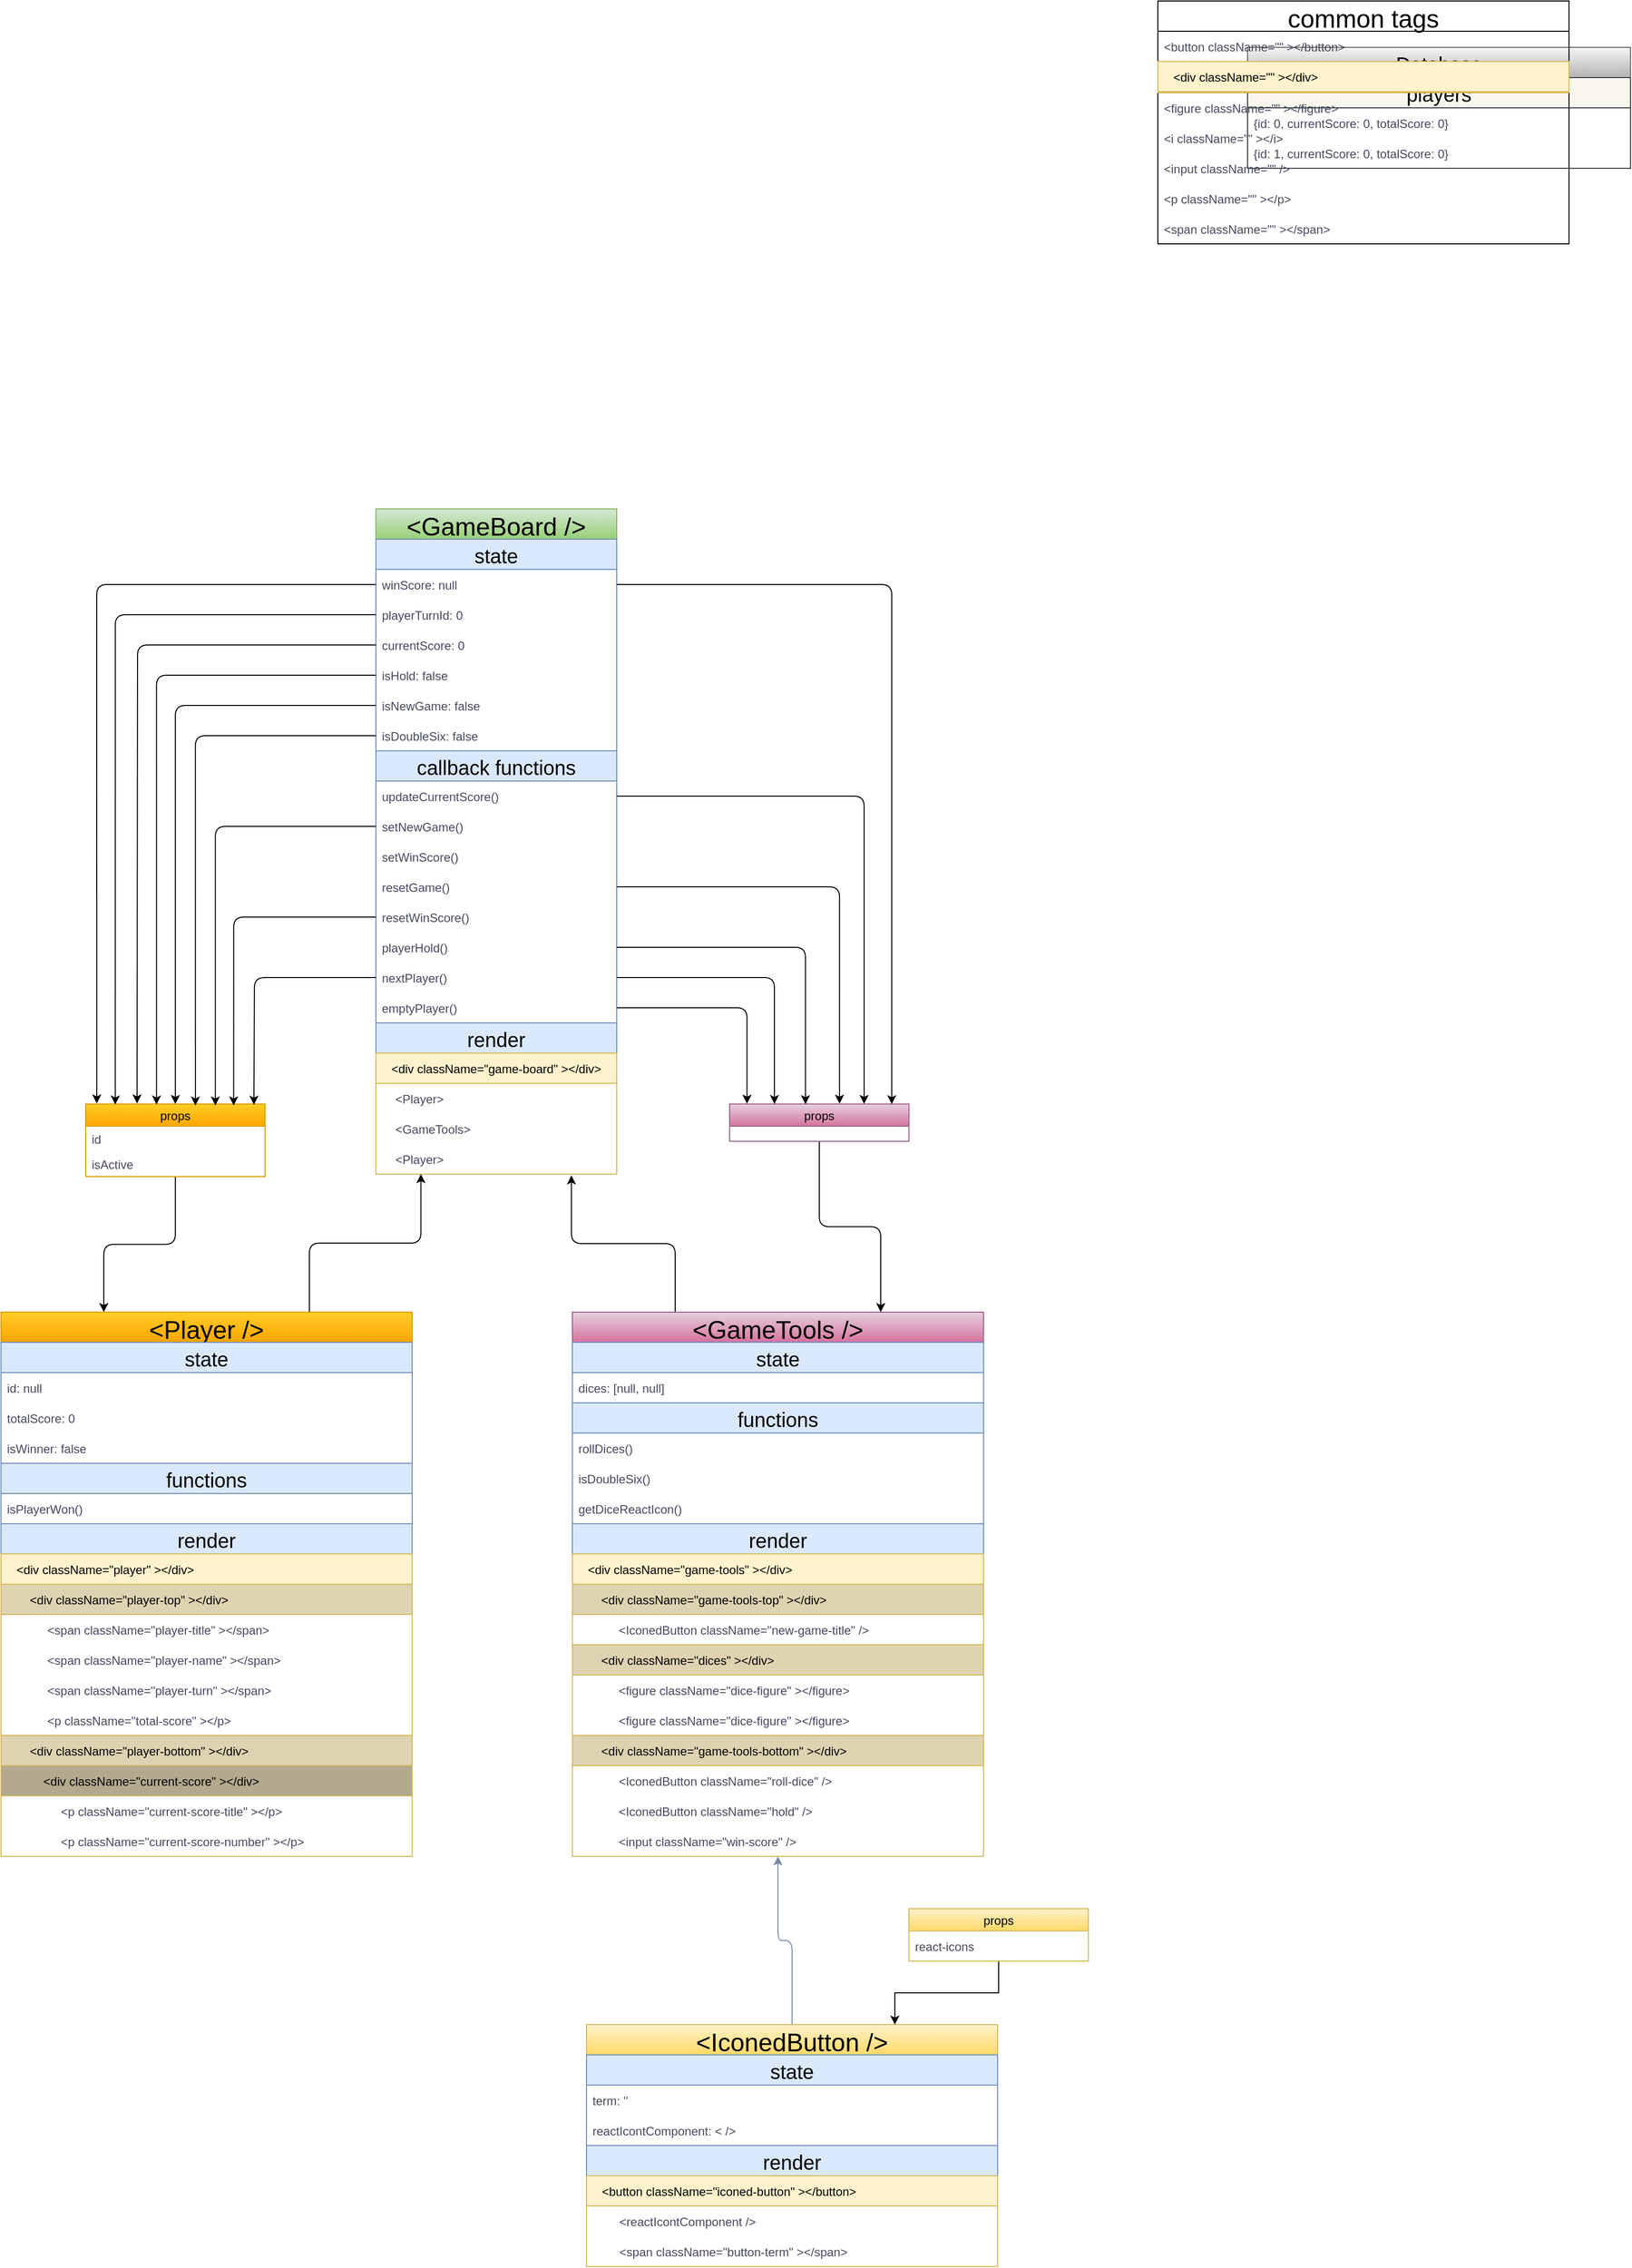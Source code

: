 <mxfile version="16.0.0" type="github">
  <diagram id="LLFjFS0imtfJhxgkr9Xb" name="Page-1">
    <mxGraphModel dx="5058" dy="4344" grid="0" gridSize="10" guides="1" tooltips="1" connect="1" arrows="1" fold="1" page="0" pageScale="1" pageWidth="850" pageHeight="1100" math="0" shadow="0">
      <root>
        <mxCell id="0" />
        <mxCell id="1" parent="0" />
        <mxCell id="cvQm_BtGMacaFVqX-ueh-114" style="edgeStyle=elbowEdgeStyle;rounded=1;sketch=0;orthogonalLoop=1;jettySize=auto;elbow=vertical;html=1;shadow=0;fontSize=12;fontColor=#46495D;strokeColor=#000000;exitX=0.25;exitY=0;exitDx=0;exitDy=0;entryX=0.812;entryY=1.045;entryDx=0;entryDy=0;entryPerimeter=0;" parent="1" source="cvQm_BtGMacaFVqX-ueh-360" target="cvQm_BtGMacaFVqX-ueh-317" edge="1">
          <mxGeometry relative="1" as="geometry">
            <mxPoint x="-581.5" y="-734.0" as="sourcePoint" />
            <mxPoint x="-883" y="-885" as="targetPoint" />
          </mxGeometry>
        </mxCell>
        <mxCell id="cvQm_BtGMacaFVqX-ueh-125" style="edgeStyle=orthogonalEdgeStyle;rounded=1;sketch=0;orthogonalLoop=1;jettySize=auto;html=1;entryX=0.75;entryY=0;entryDx=0;entryDy=0;shadow=0;fontSize=12;fontColor=#46495D;elbow=vertical;strokeColor=#000000;exitX=0.5;exitY=1;exitDx=0;exitDy=0;" parent="1" source="cvQm_BtGMacaFVqX-ueh-249" target="cvQm_BtGMacaFVqX-ueh-360" edge="1">
          <mxGeometry relative="1" as="geometry">
            <mxPoint x="-408.478" y="-835.0" as="sourcePoint" />
            <mxPoint x="-280.5" y="-734.0" as="targetPoint" />
          </mxGeometry>
        </mxCell>
        <mxCell id="cvQm_BtGMacaFVqX-ueh-249" value="props" style="swimlane;fontStyle=0;childLayout=stackLayout;horizontal=1;startSize=22;horizontalStack=0;resizeParent=1;resizeParentMax=0;resizeLast=0;collapsible=1;marginBottom=0;rounded=0;shadow=0;glass=0;sketch=0;strokeColor=#996185;fillColor=#e6d0de;direction=east;gradientColor=#d5739d;" parent="1" vertex="1">
          <mxGeometry x="-711" y="-979.5" width="178" height="37" as="geometry">
            <mxRectangle x="-370" y="-1080" width="46" height="22" as="alternateBounds" />
          </mxGeometry>
        </mxCell>
        <mxCell id="cvQm_BtGMacaFVqX-ueh-398" style="edgeStyle=orthogonalEdgeStyle;curved=0;rounded=1;sketch=0;orthogonalLoop=1;jettySize=auto;html=1;entryX=0.25;entryY=0;entryDx=0;entryDy=0;fontSize=25;fontColor=#46495D;strokeColor=#000000;fillColor=#B2C9AB;" parent="1" source="cvQm_BtGMacaFVqX-ueh-261" target="cvQm_BtGMacaFVqX-ueh-323" edge="1">
          <mxGeometry relative="1" as="geometry" />
        </mxCell>
        <mxCell id="cvQm_BtGMacaFVqX-ueh-261" value="props" style="swimlane;fontStyle=0;childLayout=stackLayout;horizontal=1;startSize=22;horizontalStack=0;resizeParent=1;resizeParentMax=0;resizeLast=0;collapsible=1;marginBottom=0;rounded=0;shadow=0;glass=0;sketch=0;strokeColor=#d79b00;fillColor=#ffcd28;direction=east;gradientColor=#ffa500;" parent="1" vertex="1">
          <mxGeometry x="-1350" y="-979.5" width="178" height="72" as="geometry">
            <mxRectangle x="-370" y="-1080" width="46" height="22" as="alternateBounds" />
          </mxGeometry>
        </mxCell>
        <mxCell id="cvQm_BtGMacaFVqX-ueh-264" value="id" style="text;strokeColor=none;fillColor=none;align=left;verticalAlign=middle;spacingLeft=4;spacingRight=4;overflow=hidden;points=[[0,0.5],[1,0.5]];portConstraint=eastwest;rotatable=0;rounded=0;shadow=1;glass=1;sketch=1;fontColor=#46495D;" parent="cvQm_BtGMacaFVqX-ueh-261" vertex="1">
          <mxGeometry y="22" width="178" height="25" as="geometry" />
        </mxCell>
        <mxCell id="cvQm_BtGMacaFVqX-ueh-440" value="isActive" style="text;strokeColor=none;fillColor=none;align=left;verticalAlign=middle;spacingLeft=4;spacingRight=4;overflow=hidden;points=[[0,0.5],[1,0.5]];portConstraint=eastwest;rotatable=0;rounded=0;shadow=1;glass=1;sketch=1;fontColor=#46495D;" parent="cvQm_BtGMacaFVqX-ueh-261" vertex="1">
          <mxGeometry y="47" width="178" height="25" as="geometry" />
        </mxCell>
        <mxCell id="cvQm_BtGMacaFVqX-ueh-300" value="&lt;GameBoard /&gt;" style="swimlane;fontStyle=0;childLayout=stackLayout;horizontal=1;startSize=30;horizontalStack=0;resizeParent=1;resizeParentMax=0;resizeLast=0;collapsible=1;marginBottom=0;rounded=0;shadow=0;glass=0;sketch=0;strokeColor=#82b366;fillColor=#d5e8d4;fontSize=25;gradientColor=#97d077;" parent="1" vertex="1">
          <mxGeometry x="-1062" y="-1570" width="239" height="660" as="geometry">
            <mxRectangle x="-1085" y="-1375" width="286" height="30" as="alternateBounds" />
          </mxGeometry>
        </mxCell>
        <mxCell id="cvQm_BtGMacaFVqX-ueh-285" value="state" style="swimlane;fontStyle=0;childLayout=stackLayout;horizontal=1;startSize=30;horizontalStack=0;resizeParent=1;resizeParentMax=0;resizeLast=0;collapsible=1;marginBottom=0;rounded=0;shadow=0;glass=0;sketch=0;strokeColor=#6c8ebf;fillColor=#dae8fc;fontSize=20;" parent="cvQm_BtGMacaFVqX-ueh-300" vertex="1">
          <mxGeometry y="30" width="239" height="210" as="geometry">
            <mxRectangle y="30" width="408" height="30" as="alternateBounds" />
          </mxGeometry>
        </mxCell>
        <mxCell id="cvQm_BtGMacaFVqX-ueh-286" value="winScore: null" style="text;strokeColor=none;fillColor=none;align=left;verticalAlign=middle;spacingLeft=4;spacingRight=4;overflow=hidden;points=[[0,0.5],[1,0.5]];portConstraint=eastwest;rotatable=0;rounded=0;shadow=0;glass=0;sketch=0;fontColor=#46495D;" parent="cvQm_BtGMacaFVqX-ueh-285" vertex="1">
          <mxGeometry y="30" width="239" height="30" as="geometry" />
        </mxCell>
        <mxCell id="cvQm_BtGMacaFVqX-ueh-289" value="playerTurnId: 0" style="text;strokeColor=none;fillColor=none;align=left;verticalAlign=middle;spacingLeft=4;spacingRight=4;overflow=hidden;points=[[0,0.5],[1,0.5]];portConstraint=eastwest;rotatable=0;rounded=0;shadow=0;glass=0;sketch=0;fontColor=#46495D;" parent="cvQm_BtGMacaFVqX-ueh-285" vertex="1">
          <mxGeometry y="60" width="239" height="30" as="geometry" />
        </mxCell>
        <mxCell id="cvQm_BtGMacaFVqX-ueh-441" value="currentScore: 0" style="text;strokeColor=none;fillColor=none;align=left;verticalAlign=middle;spacingLeft=4;spacingRight=4;overflow=hidden;points=[[0,0.5],[1,0.5]];portConstraint=eastwest;rotatable=0;rounded=0;shadow=0;glass=0;sketch=0;fontColor=#46495D;" parent="cvQm_BtGMacaFVqX-ueh-285" vertex="1">
          <mxGeometry y="90" width="239" height="30" as="geometry" />
        </mxCell>
        <mxCell id="60qS3H8WrAcMW_GrnRE3-1" value="isHold: false" style="text;strokeColor=none;fillColor=none;align=left;verticalAlign=middle;spacingLeft=4;spacingRight=4;overflow=hidden;points=[[0,0.5],[1,0.5]];portConstraint=eastwest;rotatable=0;rounded=0;shadow=0;glass=0;sketch=0;fontColor=#46495D;" parent="cvQm_BtGMacaFVqX-ueh-285" vertex="1">
          <mxGeometry y="120" width="239" height="30" as="geometry" />
        </mxCell>
        <mxCell id="60qS3H8WrAcMW_GrnRE3-2" value="isNewGame: false" style="text;strokeColor=none;fillColor=none;align=left;verticalAlign=middle;spacingLeft=4;spacingRight=4;overflow=hidden;points=[[0,0.5],[1,0.5]];portConstraint=eastwest;rotatable=0;rounded=0;shadow=0;glass=0;sketch=0;fontColor=#46495D;" parent="cvQm_BtGMacaFVqX-ueh-285" vertex="1">
          <mxGeometry y="150" width="239" height="30" as="geometry" />
        </mxCell>
        <mxCell id="60qS3H8WrAcMW_GrnRE3-3" value="isDoubleSix: false" style="text;strokeColor=none;fillColor=none;align=left;verticalAlign=middle;spacingLeft=4;spacingRight=4;overflow=hidden;points=[[0,0.5],[1,0.5]];portConstraint=eastwest;rotatable=0;rounded=0;shadow=0;glass=0;sketch=0;fontColor=#46495D;" parent="cvQm_BtGMacaFVqX-ueh-285" vertex="1">
          <mxGeometry y="180" width="239" height="30" as="geometry" />
        </mxCell>
        <mxCell id="cvQm_BtGMacaFVqX-ueh-305" value="callback functions" style="swimlane;fontStyle=0;childLayout=stackLayout;horizontal=1;startSize=30;horizontalStack=0;resizeParent=1;resizeParentMax=0;resizeLast=0;collapsible=1;marginBottom=0;rounded=0;shadow=0;glass=0;sketch=0;strokeColor=#6c8ebf;fillColor=#dae8fc;fontSize=20;" parent="cvQm_BtGMacaFVqX-ueh-300" vertex="1">
          <mxGeometry y="240" width="239" height="270" as="geometry">
            <mxRectangle y="180" width="408" height="30" as="alternateBounds" />
          </mxGeometry>
        </mxCell>
        <mxCell id="cvQm_BtGMacaFVqX-ueh-307" value="updateCurrentScore()" style="text;strokeColor=none;fillColor=none;align=left;verticalAlign=middle;spacingLeft=4;spacingRight=4;overflow=hidden;points=[[0,0.5],[1,0.5]];portConstraint=eastwest;rotatable=0;rounded=0;shadow=0;glass=0;sketch=0;fontColor=#46495D;" parent="cvQm_BtGMacaFVqX-ueh-305" vertex="1">
          <mxGeometry y="30" width="239" height="30" as="geometry" />
        </mxCell>
        <mxCell id="60qS3H8WrAcMW_GrnRE3-28" value="setNewGame()" style="text;strokeColor=none;fillColor=none;align=left;verticalAlign=middle;spacingLeft=4;spacingRight=4;overflow=hidden;points=[[0,0.5],[1,0.5]];portConstraint=eastwest;rotatable=0;rounded=0;shadow=0;glass=0;sketch=0;fontColor=#46495D;" parent="cvQm_BtGMacaFVqX-ueh-305" vertex="1">
          <mxGeometry y="60" width="239" height="30" as="geometry" />
        </mxCell>
        <mxCell id="60qS3H8WrAcMW_GrnRE3-6" value="setWinScore()" style="text;strokeColor=none;fillColor=none;align=left;verticalAlign=middle;spacingLeft=4;spacingRight=4;overflow=hidden;points=[[0,0.5],[1,0.5]];portConstraint=eastwest;rotatable=0;rounded=0;shadow=0;glass=0;sketch=0;fontColor=#46495D;" parent="cvQm_BtGMacaFVqX-ueh-305" vertex="1">
          <mxGeometry y="90" width="239" height="30" as="geometry" />
        </mxCell>
        <mxCell id="60qS3H8WrAcMW_GrnRE3-29" value="resetGame()" style="text;strokeColor=none;fillColor=none;align=left;verticalAlign=middle;spacingLeft=4;spacingRight=4;overflow=hidden;points=[[0,0.5],[1,0.5]];portConstraint=eastwest;rotatable=0;rounded=0;shadow=0;glass=0;sketch=0;fontColor=#46495D;" parent="cvQm_BtGMacaFVqX-ueh-305" vertex="1">
          <mxGeometry y="120" width="239" height="30" as="geometry" />
        </mxCell>
        <mxCell id="60qS3H8WrAcMW_GrnRE3-27" value="resetWinScore()" style="text;strokeColor=none;fillColor=none;align=left;verticalAlign=middle;spacingLeft=4;spacingRight=4;overflow=hidden;points=[[0,0.5],[1,0.5]];portConstraint=eastwest;rotatable=0;rounded=0;shadow=0;glass=0;sketch=0;fontColor=#46495D;" parent="cvQm_BtGMacaFVqX-ueh-305" vertex="1">
          <mxGeometry y="150" width="239" height="30" as="geometry" />
        </mxCell>
        <mxCell id="cvQm_BtGMacaFVqX-ueh-308" value="playerHold()" style="text;strokeColor=none;fillColor=none;align=left;verticalAlign=middle;spacingLeft=4;spacingRight=4;overflow=hidden;points=[[0,0.5],[1,0.5]];portConstraint=eastwest;rotatable=0;rounded=0;shadow=0;glass=0;sketch=0;fontColor=#46495D;" parent="cvQm_BtGMacaFVqX-ueh-305" vertex="1">
          <mxGeometry y="180" width="239" height="30" as="geometry" />
        </mxCell>
        <mxCell id="cvQm_BtGMacaFVqX-ueh-309" value="nextPlayer()" style="text;strokeColor=none;fillColor=none;align=left;verticalAlign=middle;spacingLeft=4;spacingRight=4;overflow=hidden;points=[[0,0.5],[1,0.5]];portConstraint=eastwest;rotatable=0;rounded=0;shadow=0;glass=0;sketch=0;fontColor=#46495D;" parent="cvQm_BtGMacaFVqX-ueh-305" vertex="1">
          <mxGeometry y="210" width="239" height="30" as="geometry" />
        </mxCell>
        <mxCell id="60qS3H8WrAcMW_GrnRE3-5" value="emptyPlayer()" style="text;strokeColor=none;fillColor=none;align=left;verticalAlign=middle;spacingLeft=4;spacingRight=4;overflow=hidden;points=[[0,0.5],[1,0.5]];portConstraint=eastwest;rotatable=0;rounded=0;shadow=0;glass=0;sketch=0;fontColor=#46495D;" parent="cvQm_BtGMacaFVqX-ueh-305" vertex="1">
          <mxGeometry y="240" width="239" height="30" as="geometry" />
        </mxCell>
        <mxCell id="cvQm_BtGMacaFVqX-ueh-315" value="render" style="swimlane;fontStyle=0;childLayout=stackLayout;horizontal=1;startSize=30;horizontalStack=0;resizeParent=1;resizeParentMax=0;resizeLast=0;collapsible=1;marginBottom=0;rounded=0;shadow=0;glass=0;sketch=0;strokeColor=#6c8ebf;fillColor=#dae8fc;fontSize=20;" parent="cvQm_BtGMacaFVqX-ueh-300" vertex="1">
          <mxGeometry y="510" width="239" height="150" as="geometry">
            <mxRectangle y="330" width="408" height="30" as="alternateBounds" />
          </mxGeometry>
        </mxCell>
        <mxCell id="cvQm_BtGMacaFVqX-ueh-310" value="    &lt;div className=&quot;game-board&quot; &gt;&lt;/div&gt;" style="swimlane;fontStyle=0;childLayout=stackLayout;horizontal=1;startSize=30;horizontalStack=0;resizeParent=1;resizeParentMax=0;resizeLast=0;collapsible=1;marginBottom=0;rounded=0;shadow=0;glass=0;sketch=0;strokeColor=#d6b656;fillColor=#fff2cc;fontSize=12;align=left;" parent="cvQm_BtGMacaFVqX-ueh-315" vertex="1">
          <mxGeometry y="30" width="239" height="120" as="geometry">
            <mxRectangle y="30" width="408" height="30" as="alternateBounds" />
          </mxGeometry>
        </mxCell>
        <mxCell id="cvQm_BtGMacaFVqX-ueh-316" value="    &lt;Player&gt;" style="text;strokeColor=none;fillColor=none;align=left;verticalAlign=middle;spacingLeft=4;spacingRight=4;overflow=hidden;points=[[0,0.5],[1,0.5]];portConstraint=eastwest;rotatable=0;rounded=0;shadow=0;glass=0;sketch=0;fontColor=#46495D;" parent="cvQm_BtGMacaFVqX-ueh-310" vertex="1">
          <mxGeometry y="30" width="239" height="30" as="geometry" />
        </mxCell>
        <mxCell id="cvQm_BtGMacaFVqX-ueh-318" value="    &lt;GameTools&gt;" style="text;strokeColor=none;fillColor=none;align=left;verticalAlign=middle;spacingLeft=4;spacingRight=4;overflow=hidden;points=[[0,0.5],[1,0.5]];portConstraint=eastwest;rotatable=0;rounded=0;shadow=0;glass=0;sketch=0;fontColor=#46495D;" parent="cvQm_BtGMacaFVqX-ueh-310" vertex="1">
          <mxGeometry y="60" width="239" height="30" as="geometry" />
        </mxCell>
        <mxCell id="cvQm_BtGMacaFVqX-ueh-317" value="    &lt;Player&gt;" style="text;strokeColor=none;fillColor=none;align=left;verticalAlign=middle;spacingLeft=4;spacingRight=4;overflow=hidden;points=[[0,0.5],[1,0.5]];portConstraint=eastwest;rotatable=0;rounded=0;shadow=0;glass=0;sketch=0;fontColor=#46495D;" parent="cvQm_BtGMacaFVqX-ueh-310" vertex="1">
          <mxGeometry y="90" width="239" height="30" as="geometry" />
        </mxCell>
        <mxCell id="OwH4-JGmfIAbbOQmst5k-65" style="edgeStyle=orthogonalEdgeStyle;rounded=1;orthogonalLoop=1;jettySize=auto;html=1;entryX=0.187;entryY=1.002;entryDx=0;entryDy=0;entryPerimeter=0;exitX=0.75;exitY=0;exitDx=0;exitDy=0;endArrow=classic;endFill=1;fillColor=#f5f5f5;strokeColor=#000000;sketch=0;" parent="1" source="cvQm_BtGMacaFVqX-ueh-323" target="cvQm_BtGMacaFVqX-ueh-317" edge="1">
          <mxGeometry relative="1" as="geometry" />
        </mxCell>
        <mxCell id="cvQm_BtGMacaFVqX-ueh-323" value="&lt;Player /&gt;" style="swimlane;fontStyle=0;childLayout=stackLayout;horizontal=1;startSize=30;horizontalStack=0;resizeParent=1;resizeParentMax=0;resizeLast=0;collapsible=1;marginBottom=0;rounded=0;shadow=0;glass=0;sketch=0;strokeColor=#d79b00;fillColor=#ffcd28;fontSize=25;gradientColor=#ffa500;" parent="1" vertex="1">
          <mxGeometry x="-1434" y="-773" width="408" height="540" as="geometry">
            <mxRectangle x="-1440" y="-745" width="286" height="30" as="alternateBounds" />
          </mxGeometry>
        </mxCell>
        <mxCell id="cvQm_BtGMacaFVqX-ueh-324" value="state" style="swimlane;fontStyle=0;childLayout=stackLayout;horizontal=1;startSize=30;horizontalStack=0;resizeParent=1;resizeParentMax=0;resizeLast=0;collapsible=1;marginBottom=0;rounded=0;shadow=0;glass=0;sketch=0;strokeColor=#6c8ebf;fillColor=#dae8fc;fontSize=20;" parent="cvQm_BtGMacaFVqX-ueh-323" vertex="1">
          <mxGeometry y="30" width="408" height="120" as="geometry">
            <mxRectangle y="30" width="408" height="30" as="alternateBounds" />
          </mxGeometry>
        </mxCell>
        <mxCell id="cvQm_BtGMacaFVqX-ueh-399" value="id: null" style="text;strokeColor=none;fillColor=none;align=left;verticalAlign=middle;spacingLeft=4;spacingRight=4;overflow=hidden;points=[[0,0.5],[1,0.5]];portConstraint=eastwest;rotatable=0;rounded=0;shadow=0;glass=0;sketch=0;fontColor=#46495D;" parent="cvQm_BtGMacaFVqX-ueh-324" vertex="1">
          <mxGeometry y="30" width="408" height="30" as="geometry" />
        </mxCell>
        <mxCell id="cvQm_BtGMacaFVqX-ueh-326" value="totalScore: 0" style="text;strokeColor=none;fillColor=none;align=left;verticalAlign=middle;spacingLeft=4;spacingRight=4;overflow=hidden;points=[[0,0.5],[1,0.5]];portConstraint=eastwest;rotatable=0;rounded=0;shadow=0;glass=0;sketch=0;fontColor=#46495D;" parent="cvQm_BtGMacaFVqX-ueh-324" vertex="1">
          <mxGeometry y="60" width="408" height="30" as="geometry" />
        </mxCell>
        <mxCell id="OwH4-JGmfIAbbOQmst5k-2" value="isWinner: false" style="text;strokeColor=none;fillColor=none;align=left;verticalAlign=middle;spacingLeft=4;spacingRight=4;overflow=hidden;points=[[0,0.5],[1,0.5]];portConstraint=eastwest;rotatable=0;rounded=0;shadow=0;glass=0;sketch=0;fontColor=#46495D;" parent="cvQm_BtGMacaFVqX-ueh-324" vertex="1">
          <mxGeometry y="90" width="408" height="30" as="geometry" />
        </mxCell>
        <mxCell id="cvQm_BtGMacaFVqX-ueh-400" value="functions" style="swimlane;fontStyle=0;childLayout=stackLayout;horizontal=1;startSize=30;horizontalStack=0;resizeParent=1;resizeParentMax=0;resizeLast=0;collapsible=1;marginBottom=0;rounded=0;shadow=0;glass=0;sketch=0;strokeColor=#6c8ebf;fillColor=#dae8fc;fontSize=20;" parent="cvQm_BtGMacaFVqX-ueh-323" vertex="1">
          <mxGeometry y="150" width="408" height="60" as="geometry">
            <mxRectangle y="150" width="408" height="30" as="alternateBounds" />
          </mxGeometry>
        </mxCell>
        <mxCell id="cvQm_BtGMacaFVqX-ueh-401" value="isPlayerWon()" style="text;strokeColor=none;fillColor=none;align=left;verticalAlign=middle;spacingLeft=4;spacingRight=4;overflow=hidden;points=[[0,0.5],[1,0.5]];portConstraint=eastwest;rotatable=0;rounded=0;shadow=0;glass=0;sketch=0;fontColor=#46495D;" parent="cvQm_BtGMacaFVqX-ueh-400" vertex="1">
          <mxGeometry y="30" width="408" height="30" as="geometry" />
        </mxCell>
        <mxCell id="cvQm_BtGMacaFVqX-ueh-333" value="render" style="swimlane;fontStyle=0;childLayout=stackLayout;horizontal=1;startSize=30;horizontalStack=0;resizeParent=1;resizeParentMax=0;resizeLast=0;collapsible=1;marginBottom=0;rounded=0;shadow=0;glass=0;sketch=0;strokeColor=#6c8ebf;fillColor=#dae8fc;fontSize=20;" parent="cvQm_BtGMacaFVqX-ueh-323" vertex="1">
          <mxGeometry y="210" width="408" height="330" as="geometry">
            <mxRectangle y="210" width="408" height="30" as="alternateBounds" />
          </mxGeometry>
        </mxCell>
        <mxCell id="cvQm_BtGMacaFVqX-ueh-334" value="    &lt;div className=&quot;player&quot; &gt;&lt;/div&gt;" style="swimlane;fontStyle=0;childLayout=stackLayout;horizontal=1;startSize=30;horizontalStack=0;resizeParent=1;resizeParentMax=0;resizeLast=0;collapsible=1;marginBottom=0;rounded=0;shadow=0;glass=0;sketch=0;strokeColor=#d6b656;fillColor=#fff2cc;fontSize=12;align=left;" parent="cvQm_BtGMacaFVqX-ueh-333" vertex="1">
          <mxGeometry y="30" width="408" height="300" as="geometry">
            <mxRectangle y="30" width="408" height="30" as="alternateBounds" />
          </mxGeometry>
        </mxCell>
        <mxCell id="cvQm_BtGMacaFVqX-ueh-344" value="        &lt;div className=&quot;player-top&quot; &gt;&lt;/div&gt;" style="swimlane;fontStyle=0;childLayout=stackLayout;horizontal=1;startSize=30;horizontalStack=0;resizeParent=1;resizeParentMax=0;resizeLast=0;collapsible=1;marginBottom=0;rounded=0;shadow=0;glass=0;sketch=0;strokeColor=#d6b656;fillColor=#DED3B1;fontSize=12;align=left;" parent="cvQm_BtGMacaFVqX-ueh-334" vertex="1">
          <mxGeometry y="30" width="408" height="150" as="geometry">
            <mxRectangle y="30" width="408" height="30" as="alternateBounds" />
          </mxGeometry>
        </mxCell>
        <mxCell id="cvQm_BtGMacaFVqX-ueh-345" value="            &lt;span className=&quot;player-title&quot; &gt;&lt;/span&gt;" style="text;strokeColor=none;fillColor=none;align=left;verticalAlign=middle;spacingLeft=4;spacingRight=4;overflow=hidden;points=[[0,0.5],[1,0.5]];portConstraint=eastwest;rotatable=0;rounded=0;shadow=0;glass=0;sketch=0;fontColor=#46495D;" parent="cvQm_BtGMacaFVqX-ueh-344" vertex="1">
          <mxGeometry y="30" width="408" height="30" as="geometry" />
        </mxCell>
        <mxCell id="bKL2LFVCdmBkUR40irc2-10" value="            &lt;span className=&quot;player-name&quot; &gt;&lt;/span&gt;" style="text;strokeColor=none;fillColor=none;align=left;verticalAlign=middle;spacingLeft=4;spacingRight=4;overflow=hidden;points=[[0,0.5],[1,0.5]];portConstraint=eastwest;rotatable=0;rounded=0;shadow=0;glass=0;sketch=0;fontColor=#46495D;" vertex="1" parent="cvQm_BtGMacaFVqX-ueh-344">
          <mxGeometry y="60" width="408" height="30" as="geometry" />
        </mxCell>
        <mxCell id="cvQm_BtGMacaFVqX-ueh-346" value="            &lt;span className=&quot;player-turn&quot; &gt;&lt;/span&gt;" style="text;strokeColor=none;fillColor=none;align=left;verticalAlign=middle;spacingLeft=4;spacingRight=4;overflow=hidden;points=[[0,0.5],[1,0.5]];portConstraint=eastwest;rotatable=0;rounded=0;shadow=0;glass=0;sketch=0;fontColor=#46495D;" parent="cvQm_BtGMacaFVqX-ueh-344" vertex="1">
          <mxGeometry y="90" width="408" height="30" as="geometry" />
        </mxCell>
        <mxCell id="cvQm_BtGMacaFVqX-ueh-347" value="            &lt;p className=&quot;total-score&quot; &gt;&lt;/p&gt;" style="text;strokeColor=none;fillColor=none;align=left;verticalAlign=middle;spacingLeft=4;spacingRight=4;overflow=hidden;points=[[0,0.5],[1,0.5]];portConstraint=eastwest;rotatable=0;rounded=0;shadow=0;glass=0;sketch=0;fontColor=#46495D;" parent="cvQm_BtGMacaFVqX-ueh-344" vertex="1">
          <mxGeometry y="120" width="408" height="30" as="geometry" />
        </mxCell>
        <mxCell id="cvQm_BtGMacaFVqX-ueh-352" value="        &lt;div className=&quot;player-bottom&quot; &gt;&lt;/div&gt;" style="swimlane;fontStyle=0;childLayout=stackLayout;horizontal=1;startSize=30;horizontalStack=0;resizeParent=1;resizeParentMax=0;resizeLast=0;collapsible=1;marginBottom=0;rounded=0;shadow=0;glass=0;sketch=0;strokeColor=#d6b656;fillColor=#DED3B1;fontSize=12;align=left;" parent="cvQm_BtGMacaFVqX-ueh-334" vertex="1">
          <mxGeometry y="180" width="408" height="120" as="geometry">
            <mxRectangle y="30" width="408" height="30" as="alternateBounds" />
          </mxGeometry>
        </mxCell>
        <mxCell id="cvQm_BtGMacaFVqX-ueh-356" value="            &lt;div className=&quot;current-score&quot; &gt;&lt;/div&gt;" style="swimlane;fontStyle=0;childLayout=stackLayout;horizontal=1;startSize=30;horizontalStack=0;resizeParent=1;resizeParentMax=0;resizeLast=0;collapsible=1;marginBottom=0;rounded=0;shadow=0;glass=0;sketch=0;strokeColor=#d6b656;fillColor=#B3A98E;fontSize=12;align=left;" parent="cvQm_BtGMacaFVqX-ueh-352" vertex="1">
          <mxGeometry y="30" width="408" height="90" as="geometry">
            <mxRectangle y="30" width="408" height="30" as="alternateBounds" />
          </mxGeometry>
        </mxCell>
        <mxCell id="cvQm_BtGMacaFVqX-ueh-357" value="                &lt;p className=&quot;current-score-title&quot; &gt;&lt;/p&gt;" style="text;strokeColor=none;fillColor=none;align=left;verticalAlign=middle;spacingLeft=4;spacingRight=4;overflow=hidden;points=[[0,0.5],[1,0.5]];portConstraint=eastwest;rotatable=0;rounded=0;shadow=0;glass=0;sketch=0;fontColor=#46495D;" parent="cvQm_BtGMacaFVqX-ueh-356" vertex="1">
          <mxGeometry y="30" width="408" height="30" as="geometry" />
        </mxCell>
        <mxCell id="cvQm_BtGMacaFVqX-ueh-358" value="                &lt;p className=&quot;current-score-number&quot; &gt;&lt;/p&gt;" style="text;strokeColor=none;fillColor=none;align=left;verticalAlign=middle;spacingLeft=4;spacingRight=4;overflow=hidden;points=[[0,0.5],[1,0.5]];portConstraint=eastwest;rotatable=0;rounded=0;shadow=0;glass=0;sketch=0;fontColor=#46495D;" parent="cvQm_BtGMacaFVqX-ueh-356" vertex="1">
          <mxGeometry y="60" width="408" height="30" as="geometry" />
        </mxCell>
        <mxCell id="cvQm_BtGMacaFVqX-ueh-360" value="&lt;GameTools /&gt;" style="swimlane;fontStyle=0;childLayout=stackLayout;horizontal=1;startSize=30;horizontalStack=0;resizeParent=1;resizeParentMax=0;resizeLast=0;collapsible=1;marginBottom=0;rounded=0;shadow=0;glass=0;sketch=0;strokeColor=#996185;fillColor=#e6d0de;fontSize=25;gradientColor=#d5739d;" parent="1" vertex="1">
          <mxGeometry x="-867" y="-773" width="408" height="540" as="geometry">
            <mxRectangle x="-1085" y="-1375" width="286" height="30" as="alternateBounds" />
          </mxGeometry>
        </mxCell>
        <mxCell id="cvQm_BtGMacaFVqX-ueh-361" value="state" style="swimlane;fontStyle=0;childLayout=stackLayout;horizontal=1;startSize=30;horizontalStack=0;resizeParent=1;resizeParentMax=0;resizeLast=0;collapsible=1;marginBottom=0;rounded=0;shadow=0;glass=0;sketch=0;strokeColor=#6c8ebf;fillColor=#dae8fc;fontSize=20;" parent="cvQm_BtGMacaFVqX-ueh-360" vertex="1">
          <mxGeometry y="30" width="408" height="60" as="geometry">
            <mxRectangle y="30" width="408" height="30" as="alternateBounds" />
          </mxGeometry>
        </mxCell>
        <mxCell id="cvQm_BtGMacaFVqX-ueh-362" value="dices: [null, null]" style="text;strokeColor=none;fillColor=none;align=left;verticalAlign=middle;spacingLeft=4;spacingRight=4;overflow=hidden;points=[[0,0.5],[1,0.5]];portConstraint=eastwest;rotatable=0;rounded=0;shadow=0;glass=0;sketch=0;fontColor=#46495D;" parent="cvQm_BtGMacaFVqX-ueh-361" vertex="1">
          <mxGeometry y="30" width="408" height="30" as="geometry" />
        </mxCell>
        <mxCell id="cvQm_BtGMacaFVqX-ueh-365" value="functions" style="swimlane;fontStyle=0;childLayout=stackLayout;horizontal=1;startSize=30;horizontalStack=0;resizeParent=1;resizeParentMax=0;resizeLast=0;collapsible=1;marginBottom=0;rounded=0;shadow=0;glass=0;sketch=0;strokeColor=#6c8ebf;fillColor=#dae8fc;fontSize=20;" parent="cvQm_BtGMacaFVqX-ueh-360" vertex="1">
          <mxGeometry y="90" width="408" height="120" as="geometry">
            <mxRectangle y="180" width="408" height="30" as="alternateBounds" />
          </mxGeometry>
        </mxCell>
        <mxCell id="cvQm_BtGMacaFVqX-ueh-366" value="rollDices()" style="text;strokeColor=none;fillColor=none;align=left;verticalAlign=middle;spacingLeft=4;spacingRight=4;overflow=hidden;points=[[0,0.5],[1,0.5]];portConstraint=eastwest;rotatable=0;rounded=0;shadow=0;glass=0;sketch=0;fontColor=#46495D;" parent="cvQm_BtGMacaFVqX-ueh-365" vertex="1">
          <mxGeometry y="30" width="408" height="30" as="geometry" />
        </mxCell>
        <mxCell id="60qS3H8WrAcMW_GrnRE3-31" value="isDoubleSix()" style="text;strokeColor=none;fillColor=none;align=left;verticalAlign=middle;spacingLeft=4;spacingRight=4;overflow=hidden;points=[[0,0.5],[1,0.5]];portConstraint=eastwest;rotatable=0;rounded=0;shadow=0;glass=0;sketch=0;fontColor=#46495D;" parent="cvQm_BtGMacaFVqX-ueh-365" vertex="1">
          <mxGeometry y="60" width="408" height="30" as="geometry" />
        </mxCell>
        <mxCell id="60qS3H8WrAcMW_GrnRE3-30" value="getDiceReactIcon()" style="text;strokeColor=none;fillColor=none;align=left;verticalAlign=middle;spacingLeft=4;spacingRight=4;overflow=hidden;points=[[0,0.5],[1,0.5]];portConstraint=eastwest;rotatable=0;rounded=0;shadow=0;glass=0;sketch=0;fontColor=#46495D;" parent="cvQm_BtGMacaFVqX-ueh-365" vertex="1">
          <mxGeometry y="90" width="408" height="30" as="geometry" />
        </mxCell>
        <mxCell id="cvQm_BtGMacaFVqX-ueh-370" value="render" style="swimlane;fontStyle=0;childLayout=stackLayout;horizontal=1;startSize=30;horizontalStack=0;resizeParent=1;resizeParentMax=0;resizeLast=0;collapsible=1;marginBottom=0;rounded=0;shadow=0;glass=0;sketch=0;strokeColor=#6c8ebf;fillColor=#dae8fc;fontSize=20;" parent="cvQm_BtGMacaFVqX-ueh-360" vertex="1">
          <mxGeometry y="210" width="408" height="330" as="geometry">
            <mxRectangle y="330" width="408" height="30" as="alternateBounds" />
          </mxGeometry>
        </mxCell>
        <mxCell id="cvQm_BtGMacaFVqX-ueh-371" value="    &lt;div className=&quot;game-tools&quot; &gt;&lt;/div&gt;" style="swimlane;fontStyle=0;childLayout=stackLayout;horizontal=1;startSize=30;horizontalStack=0;resizeParent=1;resizeParentMax=0;resizeLast=0;collapsible=1;marginBottom=0;rounded=0;shadow=0;glass=0;sketch=0;strokeColor=#d6b656;fillColor=#fff2cc;fontSize=12;align=left;" parent="cvQm_BtGMacaFVqX-ueh-370" vertex="1">
          <mxGeometry y="30" width="408" height="300" as="geometry">
            <mxRectangle y="30" width="408" height="30" as="alternateBounds" />
          </mxGeometry>
        </mxCell>
        <mxCell id="cvQm_BtGMacaFVqX-ueh-389" value="        &lt;div className=&quot;game-tools-top&quot; &gt;&lt;/div&gt;" style="swimlane;fontStyle=0;childLayout=stackLayout;horizontal=1;startSize=30;horizontalStack=0;resizeParent=1;resizeParentMax=0;resizeLast=0;collapsible=1;marginBottom=0;rounded=0;shadow=0;glass=0;sketch=0;strokeColor=#d6b656;fillColor=#DED3B1;fontSize=12;align=left;" parent="cvQm_BtGMacaFVqX-ueh-371" vertex="1">
          <mxGeometry y="30" width="408" height="60" as="geometry">
            <mxRectangle y="30" width="408" height="30" as="alternateBounds" />
          </mxGeometry>
        </mxCell>
        <mxCell id="cvQm_BtGMacaFVqX-ueh-390" value="            &lt;IconedButton className=&quot;new-game-title&quot; /&gt;" style="text;strokeColor=none;fillColor=none;align=left;verticalAlign=middle;spacingLeft=4;spacingRight=4;overflow=hidden;points=[[0,0.5],[1,0.5]];portConstraint=eastwest;rotatable=0;rounded=0;shadow=0;glass=0;sketch=0;fontColor=#46495D;" parent="cvQm_BtGMacaFVqX-ueh-389" vertex="1">
          <mxGeometry y="30" width="408" height="30" as="geometry" />
        </mxCell>
        <mxCell id="cvQm_BtGMacaFVqX-ueh-372" value="        &lt;div className=&quot;dices&quot; &gt;&lt;/div&gt;" style="swimlane;fontStyle=0;childLayout=stackLayout;horizontal=1;startSize=30;horizontalStack=0;resizeParent=1;resizeParentMax=0;resizeLast=0;collapsible=1;marginBottom=0;rounded=0;shadow=0;glass=0;sketch=0;strokeColor=#d6b656;fillColor=#DED3B1;fontSize=12;align=left;" parent="cvQm_BtGMacaFVqX-ueh-371" vertex="1">
          <mxGeometry y="90" width="408" height="90" as="geometry">
            <mxRectangle y="30" width="408" height="30" as="alternateBounds" />
          </mxGeometry>
        </mxCell>
        <mxCell id="cvQm_BtGMacaFVqX-ueh-373" value="            &lt;figure className=&quot;dice-figure&quot; &gt;&lt;/figure&gt;" style="text;strokeColor=none;fillColor=none;align=left;verticalAlign=middle;spacingLeft=4;spacingRight=4;overflow=hidden;points=[[0,0.5],[1,0.5]];portConstraint=eastwest;rotatable=0;rounded=0;shadow=0;glass=0;sketch=0;fontColor=#46495D;" parent="cvQm_BtGMacaFVqX-ueh-372" vertex="1">
          <mxGeometry y="30" width="408" height="30" as="geometry" />
        </mxCell>
        <mxCell id="cvQm_BtGMacaFVqX-ueh-374" value="            &lt;figure className=&quot;dice-figure&quot; &gt;&lt;/figure&gt;" style="text;strokeColor=none;fillColor=none;align=left;verticalAlign=middle;spacingLeft=4;spacingRight=4;overflow=hidden;points=[[0,0.5],[1,0.5]];portConstraint=eastwest;rotatable=0;rounded=0;shadow=0;glass=0;sketch=0;fontColor=#46495D;" parent="cvQm_BtGMacaFVqX-ueh-372" vertex="1">
          <mxGeometry y="60" width="408" height="30" as="geometry" />
        </mxCell>
        <mxCell id="cvQm_BtGMacaFVqX-ueh-376" value="        &lt;div className=&quot;game-tools-bottom&quot; &gt;&lt;/div&gt;" style="swimlane;fontStyle=0;childLayout=stackLayout;horizontal=1;startSize=30;horizontalStack=0;resizeParent=1;resizeParentMax=0;resizeLast=0;collapsible=1;marginBottom=0;rounded=0;shadow=0;glass=0;sketch=0;strokeColor=#d6b656;fillColor=#DED3B1;fontSize=12;align=left;" parent="cvQm_BtGMacaFVqX-ueh-371" vertex="1">
          <mxGeometry y="180" width="408" height="120" as="geometry">
            <mxRectangle y="30" width="408" height="30" as="alternateBounds" />
          </mxGeometry>
        </mxCell>
        <mxCell id="cvQm_BtGMacaFVqX-ueh-396" value="            &lt;IconedButton className=&quot;roll-dice&quot; /&gt;" style="text;strokeColor=none;fillColor=none;align=left;verticalAlign=middle;spacingLeft=4;spacingRight=4;overflow=hidden;points=[[0,0.5],[1,0.5]];portConstraint=eastwest;rotatable=0;rounded=0;shadow=0;glass=0;sketch=0;fontColor=#46495D;" parent="cvQm_BtGMacaFVqX-ueh-376" vertex="1">
          <mxGeometry y="30" width="408" height="30" as="geometry" />
        </mxCell>
        <mxCell id="cvQm_BtGMacaFVqX-ueh-397" value="            &lt;IconedButton className=&quot;hold&quot; /&gt;" style="text;strokeColor=none;fillColor=none;align=left;verticalAlign=middle;spacingLeft=4;spacingRight=4;overflow=hidden;points=[[0,0.5],[1,0.5]];portConstraint=eastwest;rotatable=0;rounded=0;shadow=0;glass=0;sketch=0;fontColor=#46495D;" parent="cvQm_BtGMacaFVqX-ueh-376" vertex="1">
          <mxGeometry y="60" width="408" height="30" as="geometry" />
        </mxCell>
        <mxCell id="cvQm_BtGMacaFVqX-ueh-394" value="            &lt;input className=&quot;win-score&quot; /&gt;" style="text;strokeColor=none;fillColor=none;align=left;verticalAlign=middle;spacingLeft=4;spacingRight=4;overflow=hidden;points=[[0,0.5],[1,0.5]];portConstraint=eastwest;rotatable=0;rounded=0;shadow=0;glass=0;sketch=0;fontColor=#46495D;" parent="cvQm_BtGMacaFVqX-ueh-376" vertex="1">
          <mxGeometry y="90" width="408" height="30" as="geometry" />
        </mxCell>
        <mxCell id="cvQm_BtGMacaFVqX-ueh-411" style="edgeStyle=orthogonalEdgeStyle;curved=0;rounded=1;sketch=0;orthogonalLoop=1;jettySize=auto;html=1;entryX=0.75;entryY=0;entryDx=0;entryDy=0;fontSize=25;fontColor=#46495D;strokeColor=#000000;fillColor=#B2C9AB;" parent="1" source="cvQm_BtGMacaFVqX-ueh-307" target="cvQm_BtGMacaFVqX-ueh-249" edge="1">
          <mxGeometry relative="1" as="geometry" />
        </mxCell>
        <mxCell id="cvQm_BtGMacaFVqX-ueh-412" style="edgeStyle=orthogonalEdgeStyle;curved=0;rounded=1;sketch=0;orthogonalLoop=1;jettySize=auto;html=1;fontSize=25;fontColor=#46495D;strokeColor=#000000;fillColor=#B2C9AB;entryX=0.423;entryY=0.005;entryDx=0;entryDy=0;entryPerimeter=0;" parent="1" source="cvQm_BtGMacaFVqX-ueh-308" target="cvQm_BtGMacaFVqX-ueh-249" edge="1">
          <mxGeometry relative="1" as="geometry">
            <mxPoint x="-433" y="-827" as="targetPoint" />
          </mxGeometry>
        </mxCell>
        <mxCell id="cvQm_BtGMacaFVqX-ueh-413" style="edgeStyle=orthogonalEdgeStyle;curved=0;rounded=1;sketch=0;orthogonalLoop=1;jettySize=auto;html=1;entryX=0.25;entryY=0;entryDx=0;entryDy=0;fontSize=25;fontColor=#46495D;strokeColor=#000000;fillColor=#B2C9AB;" parent="1" source="cvQm_BtGMacaFVqX-ueh-309" target="cvQm_BtGMacaFVqX-ueh-249" edge="1">
          <mxGeometry relative="1" as="geometry" />
        </mxCell>
        <mxCell id="cvQm_BtGMacaFVqX-ueh-429" value="Database" style="swimlane;fontStyle=0;childLayout=stackLayout;horizontal=1;startSize=30;horizontalStack=0;resizeParent=1;resizeParentMax=0;resizeLast=0;collapsible=1;marginBottom=0;rounded=0;shadow=0;glass=0;sketch=0;strokeColor=#666666;fillColor=#f5f5f5;fontSize=20;gradientColor=#b3b3b3;" parent="1" vertex="1">
          <mxGeometry x="-197" y="-2028" width="380" height="120" as="geometry">
            <mxRectangle y="330" width="408" height="30" as="alternateBounds" />
          </mxGeometry>
        </mxCell>
        <mxCell id="cvQm_BtGMacaFVqX-ueh-444" value="players" style="swimlane;fontStyle=0;childLayout=stackLayout;horizontal=1;startSize=30;horizontalStack=0;resizeParent=1;resizeParentMax=0;resizeLast=0;collapsible=1;marginBottom=0;rounded=0;shadow=0;glass=0;sketch=0;strokeColor=#36393d;fillColor=#f9f7ed;fontSize=20;" parent="cvQm_BtGMacaFVqX-ueh-429" vertex="1">
          <mxGeometry y="30" width="380" height="90" as="geometry">
            <mxRectangle y="30" width="380" height="30" as="alternateBounds" />
          </mxGeometry>
        </mxCell>
        <mxCell id="cvQm_BtGMacaFVqX-ueh-445" value="{id: 0, currentScore: 0, totalScore: 0}" style="text;strokeColor=none;fillColor=none;align=left;verticalAlign=middle;spacingLeft=4;spacingRight=4;overflow=hidden;points=[[0,0.5],[1,0.5]];portConstraint=eastwest;rotatable=0;rounded=0;shadow=0;glass=0;sketch=0;fontColor=#46495D;" parent="cvQm_BtGMacaFVqX-ueh-444" vertex="1">
          <mxGeometry y="30" width="380" height="30" as="geometry" />
        </mxCell>
        <mxCell id="cvQm_BtGMacaFVqX-ueh-446" value="{id: 1, currentScore: 0, totalScore: 0}" style="text;strokeColor=none;fillColor=none;align=left;verticalAlign=middle;spacingLeft=4;spacingRight=4;overflow=hidden;points=[[0,0.5],[1,0.5]];portConstraint=eastwest;rotatable=0;rounded=0;shadow=0;glass=0;sketch=0;fontColor=#46495D;" parent="cvQm_BtGMacaFVqX-ueh-444" vertex="1">
          <mxGeometry y="60" width="380" height="30" as="geometry" />
        </mxCell>
        <mxCell id="OwH4-JGmfIAbbOQmst5k-68" style="edgeStyle=orthogonalEdgeStyle;rounded=1;sketch=0;orthogonalLoop=1;jettySize=auto;html=1;endArrow=classic;endFill=1;strokeColor=#788AA3;" parent="1" source="OwH4-JGmfIAbbOQmst5k-4" target="cvQm_BtGMacaFVqX-ueh-360" edge="1">
          <mxGeometry relative="1" as="geometry" />
        </mxCell>
        <mxCell id="OwH4-JGmfIAbbOQmst5k-4" value="&lt;IconedButton /&gt;" style="swimlane;fontStyle=0;childLayout=stackLayout;horizontal=1;startSize=30;horizontalStack=0;resizeParent=1;resizeParentMax=0;resizeLast=0;collapsible=1;marginBottom=0;rounded=0;shadow=0;glass=0;sketch=0;strokeColor=#d6b656;fillColor=#fff2cc;fontSize=25;gradientColor=#ffd966;" parent="1" vertex="1">
          <mxGeometry x="-853" y="-66" width="408" height="240" as="geometry">
            <mxRectangle x="-1085" y="-1375" width="286" height="30" as="alternateBounds" />
          </mxGeometry>
        </mxCell>
        <mxCell id="OwH4-JGmfIAbbOQmst5k-5" value="state" style="swimlane;fontStyle=0;childLayout=stackLayout;horizontal=1;startSize=30;horizontalStack=0;resizeParent=1;resizeParentMax=0;resizeLast=0;collapsible=1;marginBottom=0;rounded=0;shadow=0;glass=0;sketch=0;strokeColor=#6c8ebf;fillColor=#dae8fc;fontSize=20;" parent="OwH4-JGmfIAbbOQmst5k-4" vertex="1">
          <mxGeometry y="30" width="408" height="90" as="geometry">
            <mxRectangle y="30" width="408" height="30" as="alternateBounds" />
          </mxGeometry>
        </mxCell>
        <mxCell id="OwH4-JGmfIAbbOQmst5k-6" value="term: &#39;&#39;" style="text;strokeColor=none;fillColor=none;align=left;verticalAlign=middle;spacingLeft=4;spacingRight=4;overflow=hidden;points=[[0,0.5],[1,0.5]];portConstraint=eastwest;rotatable=0;rounded=0;shadow=0;glass=0;sketch=0;fontColor=#46495D;" parent="OwH4-JGmfIAbbOQmst5k-5" vertex="1">
          <mxGeometry y="30" width="408" height="30" as="geometry" />
        </mxCell>
        <mxCell id="OwH4-JGmfIAbbOQmst5k-22" value="reactIcontComponent: &lt; /&gt;" style="text;strokeColor=none;fillColor=none;align=left;verticalAlign=middle;spacingLeft=4;spacingRight=4;overflow=hidden;points=[[0,0.5],[1,0.5]];portConstraint=eastwest;rotatable=0;rounded=0;shadow=0;glass=0;sketch=0;fontColor=#46495D;" parent="OwH4-JGmfIAbbOQmst5k-5" vertex="1">
          <mxGeometry y="60" width="408" height="30" as="geometry" />
        </mxCell>
        <mxCell id="OwH4-JGmfIAbbOQmst5k-9" value="render" style="swimlane;fontStyle=0;childLayout=stackLayout;horizontal=1;startSize=30;horizontalStack=0;resizeParent=1;resizeParentMax=0;resizeLast=0;collapsible=1;marginBottom=0;rounded=0;shadow=0;glass=0;sketch=0;strokeColor=#6c8ebf;fillColor=#dae8fc;fontSize=20;" parent="OwH4-JGmfIAbbOQmst5k-4" vertex="1">
          <mxGeometry y="120" width="408" height="120" as="geometry">
            <mxRectangle y="330" width="408" height="30" as="alternateBounds" />
          </mxGeometry>
        </mxCell>
        <mxCell id="OwH4-JGmfIAbbOQmst5k-60" value="    &lt;button className=&quot;iconed-button&quot; &gt;&lt;/button&gt;" style="swimlane;fontStyle=0;childLayout=stackLayout;horizontal=1;startSize=30;horizontalStack=0;resizeParent=1;resizeParentMax=0;resizeLast=0;collapsible=1;marginBottom=0;rounded=0;shadow=0;glass=0;sketch=0;strokeColor=#d6b656;fillColor=#fff2cc;fontSize=12;align=left;" parent="OwH4-JGmfIAbbOQmst5k-9" vertex="1">
          <mxGeometry y="30" width="408" height="90" as="geometry">
            <mxRectangle y="30" width="408" height="30" as="alternateBounds" />
          </mxGeometry>
        </mxCell>
        <mxCell id="OwH4-JGmfIAbbOQmst5k-61" value="        &lt;reactIcontComponent /&gt;" style="text;strokeColor=none;fillColor=none;align=left;verticalAlign=middle;spacingLeft=4;spacingRight=4;overflow=hidden;points=[[0,0.5],[1,0.5]];portConstraint=eastwest;rotatable=0;rounded=0;shadow=0;glass=0;sketch=0;fontColor=#46495D;" parent="OwH4-JGmfIAbbOQmst5k-60" vertex="1">
          <mxGeometry y="30" width="408" height="30" as="geometry" />
        </mxCell>
        <mxCell id="OwH4-JGmfIAbbOQmst5k-23" value="        &lt;span className=&quot;button-term&quot; &gt;&lt;/span&gt;" style="text;strokeColor=none;fillColor=none;align=left;verticalAlign=middle;spacingLeft=4;spacingRight=4;overflow=hidden;points=[[0,0.5],[1,0.5]];portConstraint=eastwest;rotatable=0;rounded=0;shadow=0;glass=0;sketch=0;fontColor=#46495D;" parent="OwH4-JGmfIAbbOQmst5k-60" vertex="1">
          <mxGeometry y="60" width="408" height="30" as="geometry" />
        </mxCell>
        <mxCell id="OwH4-JGmfIAbbOQmst5k-24" value="common tags" style="swimlane;fontStyle=0;childLayout=stackLayout;horizontal=1;startSize=30;horizontalStack=0;resizeParent=1;resizeParentMax=0;resizeLast=0;collapsible=1;marginBottom=0;rounded=0;shadow=0;glass=0;sketch=0;fontSize=25;" parent="1" vertex="1">
          <mxGeometry x="-286" y="-2074" width="408" height="241" as="geometry">
            <mxRectangle x="-218" y="-369" width="286" height="30" as="alternateBounds" />
          </mxGeometry>
        </mxCell>
        <mxCell id="OwH4-JGmfIAbbOQmst5k-30" value="&lt;button className=&quot;&quot; &gt;&lt;/button&gt;" style="text;strokeColor=none;fillColor=none;align=left;verticalAlign=middle;spacingLeft=4;spacingRight=4;overflow=hidden;points=[[0,0.5],[1,0.5]];portConstraint=eastwest;rotatable=0;rounded=0;shadow=0;glass=0;sketch=0;fontColor=#46495D;" parent="OwH4-JGmfIAbbOQmst5k-24" vertex="1">
          <mxGeometry y="30" width="408" height="30" as="geometry" />
        </mxCell>
        <mxCell id="OwH4-JGmfIAbbOQmst5k-50" value="    &lt;div className=&quot;&quot; &gt;&lt;/div&gt;" style="swimlane;fontStyle=0;childLayout=stackLayout;horizontal=1;startSize=30;horizontalStack=0;resizeParent=1;resizeParentMax=0;resizeLast=0;collapsible=1;marginBottom=0;rounded=0;shadow=0;glass=0;sketch=0;strokeColor=#d6b656;fillColor=#fff2cc;fontSize=12;align=left;" parent="OwH4-JGmfIAbbOQmst5k-24" vertex="1">
          <mxGeometry y="60" width="408" height="31" as="geometry">
            <mxRectangle y="30" width="408" height="30" as="alternateBounds" />
          </mxGeometry>
        </mxCell>
        <mxCell id="OwH4-JGmfIAbbOQmst5k-62" value="&lt;figure className=&quot;&quot; &gt;&lt;/figure&gt;" style="text;strokeColor=none;fillColor=none;align=left;verticalAlign=middle;spacingLeft=4;spacingRight=4;overflow=hidden;points=[[0,0.5],[1,0.5]];portConstraint=eastwest;rotatable=0;rounded=0;shadow=0;glass=0;sketch=0;fontColor=#46495D;" parent="OwH4-JGmfIAbbOQmst5k-24" vertex="1">
          <mxGeometry y="91" width="408" height="30" as="geometry" />
        </mxCell>
        <mxCell id="OwH4-JGmfIAbbOQmst5k-63" value="&lt;i className=&quot;&quot; &gt;&lt;/i&gt;" style="text;strokeColor=none;fillColor=none;align=left;verticalAlign=middle;spacingLeft=4;spacingRight=4;overflow=hidden;points=[[0,0.5],[1,0.5]];portConstraint=eastwest;rotatable=0;rounded=0;shadow=0;glass=0;sketch=0;fontColor=#46495D;" parent="OwH4-JGmfIAbbOQmst5k-24" vertex="1">
          <mxGeometry y="121" width="408" height="30" as="geometry" />
        </mxCell>
        <mxCell id="OwH4-JGmfIAbbOQmst5k-35" value="&lt;input className=&quot;&quot; /&gt;" style="text;strokeColor=none;fillColor=none;align=left;verticalAlign=middle;spacingLeft=4;spacingRight=4;overflow=hidden;points=[[0,0.5],[1,0.5]];portConstraint=eastwest;rotatable=0;rounded=0;shadow=0;glass=0;sketch=0;fontColor=#46495D;" parent="OwH4-JGmfIAbbOQmst5k-24" vertex="1">
          <mxGeometry y="151" width="408" height="30" as="geometry" />
        </mxCell>
        <mxCell id="OwH4-JGmfIAbbOQmst5k-32" value="&lt;p className=&quot;&quot; &gt;&lt;/p&gt;" style="text;strokeColor=none;fillColor=none;align=left;verticalAlign=middle;spacingLeft=4;spacingRight=4;overflow=hidden;points=[[0,0.5],[1,0.5]];portConstraint=eastwest;rotatable=0;rounded=0;shadow=0;glass=0;sketch=0;fontColor=#46495D;" parent="OwH4-JGmfIAbbOQmst5k-24" vertex="1">
          <mxGeometry y="181" width="408" height="30" as="geometry" />
        </mxCell>
        <mxCell id="OwH4-JGmfIAbbOQmst5k-31" value="&lt;span className=&quot;&quot; &gt;&lt;/span&gt;" style="text;strokeColor=none;fillColor=none;align=left;verticalAlign=middle;spacingLeft=4;spacingRight=4;overflow=hidden;points=[[0,0.5],[1,0.5]];portConstraint=eastwest;rotatable=0;rounded=0;shadow=0;glass=0;sketch=0;fontColor=#46495D;" parent="OwH4-JGmfIAbbOQmst5k-24" vertex="1">
          <mxGeometry y="211" width="408" height="30" as="geometry" />
        </mxCell>
        <mxCell id="bKL2LFVCdmBkUR40irc2-12" style="edgeStyle=orthogonalEdgeStyle;rounded=0;orthogonalLoop=1;jettySize=auto;html=1;entryX=0.75;entryY=0;entryDx=0;entryDy=0;" edge="1" parent="1" source="bKL2LFVCdmBkUR40irc2-11" target="OwH4-JGmfIAbbOQmst5k-4">
          <mxGeometry relative="1" as="geometry" />
        </mxCell>
        <mxCell id="bKL2LFVCdmBkUR40irc2-11" value="props" style="swimlane;fontStyle=0;childLayout=stackLayout;horizontal=1;startSize=22;horizontalStack=0;resizeParent=1;resizeParentMax=0;resizeLast=0;collapsible=1;marginBottom=0;rounded=0;shadow=0;glass=0;sketch=0;strokeColor=#d6b656;fillColor=#fff2cc;direction=east;gradientColor=#ffd966;" vertex="1" parent="1">
          <mxGeometry x="-533" y="-181" width="178" height="52" as="geometry">
            <mxRectangle x="-370" y="-1080" width="46" height="22" as="alternateBounds" />
          </mxGeometry>
        </mxCell>
        <mxCell id="bKL2LFVCdmBkUR40irc2-28" value="react-icons" style="text;strokeColor=none;fillColor=none;align=left;verticalAlign=middle;spacingLeft=4;spacingRight=4;overflow=hidden;points=[[0,0.5],[1,0.5]];portConstraint=eastwest;rotatable=0;rounded=0;shadow=0;glass=0;sketch=0;fontColor=#46495D;" vertex="1" parent="bKL2LFVCdmBkUR40irc2-11">
          <mxGeometry y="22" width="178" height="30" as="geometry" />
        </mxCell>
        <mxCell id="bKL2LFVCdmBkUR40irc2-13" style="edgeStyle=orthogonalEdgeStyle;rounded=1;orthogonalLoop=1;jettySize=auto;html=1;entryX=0.165;entryY=0.007;entryDx=0;entryDy=0;entryPerimeter=0;" edge="1" parent="1" source="cvQm_BtGMacaFVqX-ueh-289" target="cvQm_BtGMacaFVqX-ueh-261">
          <mxGeometry relative="1" as="geometry">
            <mxPoint x="-1387" y="-1000" as="targetPoint" />
          </mxGeometry>
        </mxCell>
        <mxCell id="bKL2LFVCdmBkUR40irc2-14" style="edgeStyle=orthogonalEdgeStyle;rounded=1;orthogonalLoop=1;jettySize=auto;html=1;" edge="1" parent="1" source="cvQm_BtGMacaFVqX-ueh-441">
          <mxGeometry relative="1" as="geometry">
            <mxPoint x="-1299" y="-980" as="targetPoint" />
          </mxGeometry>
        </mxCell>
        <mxCell id="bKL2LFVCdmBkUR40irc2-15" style="edgeStyle=orthogonalEdgeStyle;rounded=1;orthogonalLoop=1;jettySize=auto;html=1;entryX=0.395;entryY=0.007;entryDx=0;entryDy=0;entryPerimeter=0;" edge="1" parent="1" source="60qS3H8WrAcMW_GrnRE3-1" target="cvQm_BtGMacaFVqX-ueh-261">
          <mxGeometry relative="1" as="geometry">
            <mxPoint x="-1256" y="-1000" as="targetPoint" />
          </mxGeometry>
        </mxCell>
        <mxCell id="bKL2LFVCdmBkUR40irc2-16" style="edgeStyle=orthogonalEdgeStyle;rounded=1;orthogonalLoop=1;jettySize=auto;html=1;entryX=0.062;entryY=-0.007;entryDx=0;entryDy=0;entryPerimeter=0;" edge="1" parent="1" source="cvQm_BtGMacaFVqX-ueh-286" target="cvQm_BtGMacaFVqX-ueh-261">
          <mxGeometry relative="1" as="geometry">
            <mxPoint x="-1336" y="-977" as="targetPoint" />
          </mxGeometry>
        </mxCell>
        <mxCell id="bKL2LFVCdmBkUR40irc2-17" style="edgeStyle=orthogonalEdgeStyle;rounded=1;orthogonalLoop=1;jettySize=auto;html=1;" edge="1" parent="1" source="60qS3H8WrAcMW_GrnRE3-2" target="cvQm_BtGMacaFVqX-ueh-261">
          <mxGeometry relative="1" as="geometry" />
        </mxCell>
        <mxCell id="bKL2LFVCdmBkUR40irc2-18" style="edgeStyle=orthogonalEdgeStyle;rounded=1;orthogonalLoop=1;jettySize=auto;html=1;entryX=0.612;entryY=0.021;entryDx=0;entryDy=0;entryPerimeter=0;" edge="1" parent="1" source="60qS3H8WrAcMW_GrnRE3-3" target="cvQm_BtGMacaFVqX-ueh-261">
          <mxGeometry relative="1" as="geometry" />
        </mxCell>
        <mxCell id="bKL2LFVCdmBkUR40irc2-19" style="edgeStyle=orthogonalEdgeStyle;rounded=1;orthogonalLoop=1;jettySize=auto;html=1;entryX=0.723;entryY=0.02;entryDx=0;entryDy=0;entryPerimeter=0;" edge="1" parent="1" source="60qS3H8WrAcMW_GrnRE3-28" target="cvQm_BtGMacaFVqX-ueh-261">
          <mxGeometry relative="1" as="geometry" />
        </mxCell>
        <mxCell id="bKL2LFVCdmBkUR40irc2-20" style="edgeStyle=orthogonalEdgeStyle;rounded=1;orthogonalLoop=1;jettySize=auto;html=1;entryX=0.938;entryY=0.01;entryDx=0;entryDy=0;entryPerimeter=0;exitX=0;exitY=0.5;exitDx=0;exitDy=0;" edge="1" parent="1" source="cvQm_BtGMacaFVqX-ueh-309">
          <mxGeometry relative="1" as="geometry">
            <mxPoint x="-1084" y="-1106" as="sourcePoint" />
            <mxPoint x="-1183.036" y="-978.78" as="targetPoint" />
          </mxGeometry>
        </mxCell>
        <mxCell id="bKL2LFVCdmBkUR40irc2-21" style="edgeStyle=orthogonalEdgeStyle;rounded=1;orthogonalLoop=1;jettySize=auto;html=1;entryX=0.825;entryY=0.02;entryDx=0;entryDy=0;entryPerimeter=0;" edge="1" parent="1" source="60qS3H8WrAcMW_GrnRE3-27" target="cvQm_BtGMacaFVqX-ueh-261">
          <mxGeometry relative="1" as="geometry">
            <mxPoint x="-1189" y="-982" as="targetPoint" />
          </mxGeometry>
        </mxCell>
        <mxCell id="bKL2LFVCdmBkUR40irc2-22" style="edgeStyle=orthogonalEdgeStyle;rounded=1;orthogonalLoop=1;jettySize=auto;html=1;endArrow=classic;endFill=1;entryX=0.904;entryY=0.005;entryDx=0;entryDy=0;entryPerimeter=0;" edge="1" parent="1" source="cvQm_BtGMacaFVqX-ueh-286" target="cvQm_BtGMacaFVqX-ueh-249">
          <mxGeometry relative="1" as="geometry">
            <mxPoint x="-489" y="-981" as="targetPoint" />
          </mxGeometry>
        </mxCell>
        <mxCell id="bKL2LFVCdmBkUR40irc2-23" style="edgeStyle=orthogonalEdgeStyle;rounded=1;orthogonalLoop=1;jettySize=auto;html=1;entryX=0.613;entryY=-0.007;entryDx=0;entryDy=0;entryPerimeter=0;endArrow=classic;endFill=1;" edge="1" parent="1" source="60qS3H8WrAcMW_GrnRE3-29" target="cvQm_BtGMacaFVqX-ueh-249">
          <mxGeometry relative="1" as="geometry" />
        </mxCell>
        <mxCell id="bKL2LFVCdmBkUR40irc2-24" style="edgeStyle=orthogonalEdgeStyle;rounded=1;orthogonalLoop=1;jettySize=auto;html=1;entryX=0.097;entryY=-0.007;entryDx=0;entryDy=0;entryPerimeter=0;endArrow=classic;endFill=1;" edge="1" parent="1" source="60qS3H8WrAcMW_GrnRE3-5" target="cvQm_BtGMacaFVqX-ueh-249">
          <mxGeometry relative="1" as="geometry" />
        </mxCell>
      </root>
    </mxGraphModel>
  </diagram>
</mxfile>
